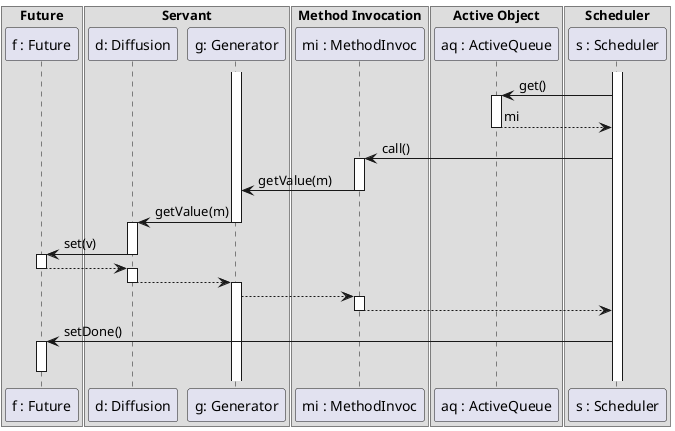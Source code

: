 @startuml
box "Future"
    participant "f : Future" as f
end box
box "Servant"
    participant "d: Diffusion" as d
    participant "g: Generator" as g
end box
box "Method Invocation"
    participant "mi : MethodInvoc" as mi
end box
box "Active Object"
    participant "aq : ActiveQueue" as aq
end box
box "Scheduler"
    participant "s : Scheduler" as s
end box
activate g
activate s
s -> aq: get()
activate aq
aq --> s: mi
deactivate aq
s -> mi: call()
activate mi
mi -> g: getValue(m)
deactivate mi
g -> d: getValue(m)
deactivate g
activate d
d -> f: set(v)
deactivate d
activate f
f --> d
deactivate f
activate d
d --> g
deactivate d
activate g
g --> mi
activate mi
mi --> s
deactivate mi
s -> f: setDone()
activate f
deactivate f
@enduml
